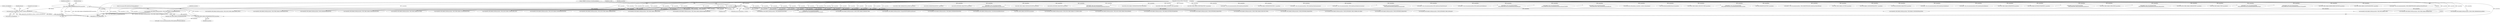 digraph "0_Android_560ccdb509a7b86186fac0fce1b25bd9a3e6a6e8_7@API" {
"1002105" [label="(Call,memcpy(&m_sIntraRefresh, pParam, sizeof(m_sIntraRefresh)))"];
"1002090" [label="(Call,* pParam =\n                     (OMX_VIDEO_PARAM_INTRAREFRESHTYPE*)paramData)"];
"1002092" [label="(Call,(OMX_VIDEO_PARAM_INTRAREFRESHTYPE*)paramData)"];
"1002084" [label="(Call,VALIDATE_OMX_PARAM_DATA(paramData, OMX_VIDEO_PARAM_INTRAREFRESHTYPE))"];
"1000131" [label="(Call,paramData == NULL)"];
"1000112" [label="(MethodParameterIn,OMX_IN OMX_PTR        paramData)"];
"1002727" [label="(Call,(QOMX_VIDEO_HIERARCHICALLAYERS*)paramData)"];
"1002260" [label="(Call,(QOMX_INDEXEXTRADATATYPE *)paramData)"];
"1002721" [label="(Call,VALIDATE_OMX_PARAM_DATA(paramData, QOMX_VIDEO_HIERARCHICALLAYERS))"];
"1002084" [label="(Call,VALIDATE_OMX_PARAM_DATA(paramData, OMX_VIDEO_PARAM_INTRAREFRESHTYPE))"];
"1000130" [label="(ControlStructure,if (paramData == NULL))"];
"1002792" [label="(Call,VALIDATE_OMX_PARAM_DATA(paramData, OMX_QCOM_VIDEO_PARAM_PERF_LEVEL))"];
"1000112" [label="(MethodParameterIn,OMX_IN OMX_PTR        paramData)"];
"1002549" [label="(Call,(QOMX_EXTNINDEX_PARAMTYPE*)paramData)"];
"1002252" [label="(Call,VALIDATE_OMX_PARAM_DATA(paramData, QOMX_INDEXEXTRADATATYPE))"];
"1002741" [label="(Call,handle->venc_set_param(paramData,\n (OMX_INDEXTYPE)OMX_QcomIndexHierarchicalStructure))"];
"1002054" [label="(Call,VALIDATE_OMX_PARAM_DATA(paramData, OMX_VIDEO_PARAM_ERRORCORRECTIONTYPE))"];
"1001246" [label="(Call,(OMX_VIDEO_PARAM_PROFILELEVELTYPE*)paramData)"];
"1002643" [label="(Call,(QOMX_EXTNINDEX_PARAMTYPE*)paramData)"];
"1002706" [label="(Call,handle->venc_set_param(paramData,\n                             (OMX_INDEXTYPE)OMX_QcomIndexParamH264AUDelimiter))"];
"1002483" [label="(Call,VALIDATE_OMX_PARAM_DATA(paramData, QOMX_VIDEO_PARAM_LTRMODE_TYPE))"];
"1002090" [label="(Call,* pParam =\n                     (OMX_VIDEO_PARAM_INTRAREFRESHTYPE*)paramData)"];
"1001979" [label="(Call,(OMX_QCOM_PARAM_PORTDEFINITIONTYPE*)paramData)"];
"1000132" [label="(Identifier,paramData)"];
"1000886" [label="(Call,(OMX_VIDEO_PARAM_H263TYPE*)paramData)"];
"1002111" [label="(ControlStructure,break;)"];
"1002489" [label="(Call,(QOMX_VIDEO_PARAM_LTRMODE_TYPE*)paramData)"];
"1002543" [label="(Call,VALIDATE_OMX_PARAM_DATA(paramData, QOMX_EXTNINDEX_PARAMTYPE))"];
"1000558" [label="(Call,(OMX_VIDEO_PARAM_PORTFORMATTYPE *)paramData)"];
"1000893" [label="(Call,handle->venc_set_param(paramData,OMX_IndexParamVideoH263))"];
"1000552" [label="(Call,VALIDATE_OMX_PARAM_DATA(paramData, OMX_VIDEO_PARAM_PORTFORMATTYPE))"];
"1002086" [label="(Identifier,OMX_VIDEO_PARAM_INTRAREFRESHTYPE)"];
"1000177" [label="(Call,(OMX_PARAM_PORTDEFINITIONTYPE *) paramData)"];
"1001882" [label="(Call,handle->venc_set_param(paramData, OMX_IndexParamVideoQuantization))"];
"1002067" [label="(Call,handle->venc_set_param(paramData, OMX_IndexParamVideoErrorCorrection))"];
"1002851" [label="(Call,handle->venc_set_param(paramData,\n                             (OMX_INDEXTYPE)QOMX_IndexParamVideoInitialQp))"];
"1001240" [label="(Call,VALIDATE_OMX_PARAM_DATA(paramData, OMX_VIDEO_PARAM_PROFILELEVELTYPE))"];
"1001862" [label="(Call,VALIDATE_OMX_PARAM_DATA(paramData, OMX_VIDEO_PARAM_QUANTIZATIONTYPE))"];
"1001920" [label="(Call,VALIDATE_OMX_PARAM_DATA(paramData, OMX_QCOM_VIDEO_PARAM_QPRANGETYPE))"];
"1000575" [label="(Call,handle->venc_set_param(paramData,OMX_IndexParamVideoPortFormat))"];
"1000752" [label="(Call,VALIDATE_OMX_PARAM_DATA(paramData, OMX_VIDEO_PARAM_MPEG4TYPE))"];
"1002105" [label="(Call,memcpy(&m_sIntraRefresh, pParam, sizeof(m_sIntraRefresh)))"];
"1000171" [label="(Call,VALIDATE_OMX_PARAM_DATA(paramData, OMX_PARAM_PORTDEFINITIONTYPE))"];
"1000451" [label="(Call,handle->venc_set_param(paramData,OMX_IndexParamPortDefinition))"];
"1001940" [label="(Call,handle->venc_set_param(paramData,\n (OMX_INDEXTYPE)OMX_QcomIndexParamVideoQPRange))"];
"1002686" [label="(Call,handle->venc_set_param(paramData,\n                             (OMX_INDEXTYPE)OMX_QcomIndexParamSequenceHeaderWithIDR))"];
"1002810" [label="(Call,VALIDATE_OMX_PARAM_DATA(paramData, OMX_QCOM_VIDEO_PARAM_VUI_TIMING_INFO))"];
"1001820" [label="(Call,VALIDATE_OMX_PARAM_DATA(paramData, OMX_PARAM_BUFFERSUPPLIERTYPE))"];
"1002833" [label="(Call,handle->venc_set_param(paramData,\n                             (OMX_INDEXTYPE) OMX_QcomIndexParamPeakBitrate))"];
"1002861" [label="(Call,memcpy(&m_sParamInitqp, paramData, sizeof(m_sParamInitqp)))"];
"1002120" [label="(Call,(StoreMetaDataInBuffersParams*)paramData)"];
"1000136" [label="(Literal,\"ERROR: Get Param in Invalid paramData\")"];
"1002519" [label="(Call,(QOMX_VIDEO_PARAM_LTRCOUNT_TYPE*)paramData)"];
"1000131" [label="(Call,paramData == NULL)"];
"1002637" [label="(Call,VALIDATE_OMX_PARAM_DATA(paramData, QOMX_EXTNINDEX_PARAMTYPE))"];
"1002613" [label="(Call,handle->venc_set_param(paramData,\n (OMX_INDEXTYPE)OMX_QcomIndexEnableSliceDeliveryMode))"];
"1002106" [label="(Call,&m_sIntraRefresh)"];
"1001786" [label="(Call,(OMX_PRIORITYMGMTTYPE*) paramData)"];
"1002109" [label="(Call,sizeof(m_sIntraRefresh))"];
"1002595" [label="(Call,VALIDATE_OMX_PARAM_DATA(paramData, QOMX_EXTNINDEX_PARAMTYPE))"];
"1001504" [label="(Call,VALIDATE_OMX_PARAM_DATA(paramData, OMX_PARAM_COMPONENTROLETYPE))"];
"1002494" [label="(Call,handle->venc_set_param(paramData, (OMX_INDEXTYPE)QOMX_IndexParamVideoLTRMode))"];
"1002092" [label="(Call,(OMX_VIDEO_PARAM_INTRAREFRESHTYPE*)paramData)"];
"1000142" [label="(Identifier,m_state)"];
"1000929" [label="(Call,(OMX_VIDEO_PARAM_AVCTYPE*)paramData)"];
"1001510" [label="(Call,(OMX_PARAM_COMPONENTROLETYPE *) paramData)"];
"1000660" [label="(Call,VALIDATE_OMX_PARAM_DATA(paramData, OMX_PORT_PARAM_TYPE))"];
"1000923" [label="(Call,VALIDATE_OMX_PARAM_DATA(paramData, OMX_VIDEO_PARAM_AVCTYPE))"];
"1002601" [label="(Call,(QOMX_EXTNINDEX_PARAMTYPE*)paramData)"];
"1000687" [label="(Call,handle->venc_set_param(paramData,OMX_IndexParamVideoBitrate))"];
"1002701" [label="(Call,VALIDATE_OMX_PARAM_DATA(paramData, OMX_QCOM_VIDEO_CONFIG_H264_AUD))"];
"1002091" [label="(Identifier,pParam)"];
"1000276" [label="(Call,handle->venc_set_param(paramData,OMX_IndexParamPortDefinition))"];
"1000680" [label="(Call,(OMX_VIDEO_PARAM_BITRATETYPE*)paramData)"];
"1002088" [label="(Literal,\"set_param:OMX_IndexParamVideoIntraRefresh\")"];
"1001828" [label="(Call,(OMX_PARAM_BUFFERSUPPLIERTYPE*) paramData)"];
"1001973" [label="(Call,VALIDATE_OMX_PARAM_DATA(paramData, OMX_QCOM_PARAM_PORTDEFINITIONTYPE))"];
"1002097" [label="(Call,handle->venc_set_param(paramData,OMX_IndexParamVideoIntraRefresh))"];
"1001769" [label="(Call,VALIDATE_OMX_PARAM_DATA(paramData, OMX_PRIORITYMGMTTYPE))"];
"1002872" [label="(Call,handle->venc_set_param(paramData,\n (OMX_INDEXTYPE) OMX_QcomIndexParamSetMVSearchrange))"];
"1002681" [label="(Call,VALIDATE_OMX_PARAM_DATA(paramData, PrependSPSPPSToIDRFramesParams))"];
"1002797" [label="(Call,handle->venc_set_param(paramData,\n                             (OMX_INDEXTYPE) OMX_QcomIndexParamPerfLevel))"];
"1002114" [label="(Call,VALIDATE_OMX_PARAM_DATA(paramData, StoreMetaDataInBuffersParams))"];
"1002828" [label="(Call,VALIDATE_OMX_PARAM_DATA(paramData, OMX_QCOM_VIDEO_PARAM_PEAK_BITRATE))"];
"1000758" [label="(Call,(OMX_VIDEO_PARAM_MPEG4TYPE*)paramData)"];
"1002108" [label="(Identifier,pParam)"];
"1002890" [label="(Call,handle->venc_set_param(paramData,\n                          (OMX_INDEXTYPE)OMX_QcomIndexParamVideoHybridHierpMode))"];
"1002094" [label="(Identifier,paramData)"];
"1001928" [label="(Call,(OMX_QCOM_VIDEO_PARAM_QPRANGETYPE*) paramData)"];
"1002513" [label="(Call,VALIDATE_OMX_PARAM_DATA(paramData, QOMX_VIDEO_PARAM_LTRCOUNT_TYPE))"];
"1002083" [label="(Block,)"];
"1002885" [label="(Call,VALIDATE_OMX_PARAM_DATA(paramData, QOMX_EXTNINDEX_VIDEO_HYBRID_HP_MODE))"];
"1000666" [label="(Call,(OMX_PORT_PARAM_TYPE*)(paramData))"];
"1000133" [label="(Identifier,NULL)"];
"1002846" [label="(Call,VALIDATE_OMX_PARAM_DATA(paramData, QOMX_EXTNINDEX_VIDEO_INITIALQP))"];
"1002085" [label="(Identifier,paramData)"];
"1000674" [label="(Call,VALIDATE_OMX_PARAM_DATA(paramData, OMX_VIDEO_PARAM_BITRATETYPE))"];
"1002657" [label="(Call,handle->venc_set_param(paramData,\n (OMX_INDEXTYPE)OMX_QcomIndexEnableH263PlusPType))"];
"1002815" [label="(Call,handle->venc_set_param(paramData,\n                             (OMX_INDEXTYPE) OMX_QcomIndexParamH264VUITimingInfo))"];
"1002062" [label="(Call,(OMX_VIDEO_PARAM_ERRORCORRECTIONTYPE*)paramData)"];
"1002913" [label="(MethodReturn,OMX_ERRORTYPE)"];
"1001870" [label="(Call,(OMX_VIDEO_PARAM_QUANTIZATIONTYPE*) paramData)"];
"1002098" [label="(Identifier,paramData)"];
"1002524" [label="(Call,handle->venc_set_param(paramData, (OMX_INDEXTYPE)QOMX_IndexParamVideoLTRCount))"];
"1002105" -> "1002083"  [label="AST: "];
"1002105" -> "1002109"  [label="CFG: "];
"1002106" -> "1002105"  [label="AST: "];
"1002108" -> "1002105"  [label="AST: "];
"1002109" -> "1002105"  [label="AST: "];
"1002111" -> "1002105"  [label="CFG: "];
"1002105" -> "1002913"  [label="DDG: pParam"];
"1002105" -> "1002913"  [label="DDG: &m_sIntraRefresh"];
"1002105" -> "1002913"  [label="DDG: memcpy(&m_sIntraRefresh, pParam, sizeof(m_sIntraRefresh))"];
"1002090" -> "1002105"  [label="DDG: pParam"];
"1002090" -> "1002083"  [label="AST: "];
"1002090" -> "1002092"  [label="CFG: "];
"1002091" -> "1002090"  [label="AST: "];
"1002092" -> "1002090"  [label="AST: "];
"1002098" -> "1002090"  [label="CFG: "];
"1002090" -> "1002913"  [label="DDG: pParam"];
"1002090" -> "1002913"  [label="DDG: (OMX_VIDEO_PARAM_INTRAREFRESHTYPE*)paramData"];
"1002092" -> "1002090"  [label="DDG: paramData"];
"1002092" -> "1002094"  [label="CFG: "];
"1002093" -> "1002092"  [label="AST: "];
"1002094" -> "1002092"  [label="AST: "];
"1002084" -> "1002092"  [label="DDG: paramData"];
"1000112" -> "1002092"  [label="DDG: paramData"];
"1002092" -> "1002097"  [label="DDG: paramData"];
"1002084" -> "1002083"  [label="AST: "];
"1002084" -> "1002086"  [label="CFG: "];
"1002085" -> "1002084"  [label="AST: "];
"1002086" -> "1002084"  [label="AST: "];
"1002088" -> "1002084"  [label="CFG: "];
"1002084" -> "1002913"  [label="DDG: VALIDATE_OMX_PARAM_DATA(paramData, OMX_VIDEO_PARAM_INTRAREFRESHTYPE)"];
"1002084" -> "1002913"  [label="DDG: OMX_VIDEO_PARAM_INTRAREFRESHTYPE"];
"1000131" -> "1002084"  [label="DDG: paramData"];
"1000112" -> "1002084"  [label="DDG: paramData"];
"1000131" -> "1000130"  [label="AST: "];
"1000131" -> "1000133"  [label="CFG: "];
"1000132" -> "1000131"  [label="AST: "];
"1000133" -> "1000131"  [label="AST: "];
"1000136" -> "1000131"  [label="CFG: "];
"1000142" -> "1000131"  [label="CFG: "];
"1000131" -> "1002913"  [label="DDG: paramData"];
"1000131" -> "1002913"  [label="DDG: NULL"];
"1000131" -> "1002913"  [label="DDG: paramData == NULL"];
"1000112" -> "1000131"  [label="DDG: paramData"];
"1000131" -> "1000171"  [label="DDG: paramData"];
"1000131" -> "1000552"  [label="DDG: paramData"];
"1000131" -> "1000660"  [label="DDG: paramData"];
"1000131" -> "1000674"  [label="DDG: paramData"];
"1000131" -> "1000752"  [label="DDG: paramData"];
"1000131" -> "1000886"  [label="DDG: paramData"];
"1000131" -> "1000923"  [label="DDG: paramData"];
"1000131" -> "1001240"  [label="DDG: paramData"];
"1000131" -> "1001504"  [label="DDG: paramData"];
"1000131" -> "1001769"  [label="DDG: paramData"];
"1000131" -> "1001820"  [label="DDG: paramData"];
"1000131" -> "1001862"  [label="DDG: paramData"];
"1000131" -> "1001920"  [label="DDG: paramData"];
"1000131" -> "1001973"  [label="DDG: paramData"];
"1000131" -> "1002054"  [label="DDG: paramData"];
"1000131" -> "1002114"  [label="DDG: paramData"];
"1000131" -> "1002252"  [label="DDG: paramData"];
"1000131" -> "1002483"  [label="DDG: paramData"];
"1000131" -> "1002513"  [label="DDG: paramData"];
"1000131" -> "1002543"  [label="DDG: paramData"];
"1000131" -> "1002595"  [label="DDG: paramData"];
"1000131" -> "1002637"  [label="DDG: paramData"];
"1000131" -> "1002681"  [label="DDG: paramData"];
"1000131" -> "1002701"  [label="DDG: paramData"];
"1000131" -> "1002721"  [label="DDG: paramData"];
"1000131" -> "1002792"  [label="DDG: paramData"];
"1000131" -> "1002810"  [label="DDG: paramData"];
"1000131" -> "1002828"  [label="DDG: paramData"];
"1000131" -> "1002846"  [label="DDG: paramData"];
"1000131" -> "1002872"  [label="DDG: paramData"];
"1000131" -> "1002885"  [label="DDG: paramData"];
"1000112" -> "1000109"  [label="AST: "];
"1000112" -> "1002913"  [label="DDG: paramData"];
"1000112" -> "1000171"  [label="DDG: paramData"];
"1000112" -> "1000177"  [label="DDG: paramData"];
"1000112" -> "1000276"  [label="DDG: paramData"];
"1000112" -> "1000451"  [label="DDG: paramData"];
"1000112" -> "1000552"  [label="DDG: paramData"];
"1000112" -> "1000558"  [label="DDG: paramData"];
"1000112" -> "1000575"  [label="DDG: paramData"];
"1000112" -> "1000660"  [label="DDG: paramData"];
"1000112" -> "1000666"  [label="DDG: paramData"];
"1000112" -> "1000674"  [label="DDG: paramData"];
"1000112" -> "1000680"  [label="DDG: paramData"];
"1000112" -> "1000687"  [label="DDG: paramData"];
"1000112" -> "1000752"  [label="DDG: paramData"];
"1000112" -> "1000758"  [label="DDG: paramData"];
"1000112" -> "1000886"  [label="DDG: paramData"];
"1000112" -> "1000893"  [label="DDG: paramData"];
"1000112" -> "1000923"  [label="DDG: paramData"];
"1000112" -> "1000929"  [label="DDG: paramData"];
"1000112" -> "1001240"  [label="DDG: paramData"];
"1000112" -> "1001246"  [label="DDG: paramData"];
"1000112" -> "1001504"  [label="DDG: paramData"];
"1000112" -> "1001510"  [label="DDG: paramData"];
"1000112" -> "1001769"  [label="DDG: paramData"];
"1000112" -> "1001786"  [label="DDG: paramData"];
"1000112" -> "1001820"  [label="DDG: paramData"];
"1000112" -> "1001828"  [label="DDG: paramData"];
"1000112" -> "1001862"  [label="DDG: paramData"];
"1000112" -> "1001870"  [label="DDG: paramData"];
"1000112" -> "1001882"  [label="DDG: paramData"];
"1000112" -> "1001920"  [label="DDG: paramData"];
"1000112" -> "1001928"  [label="DDG: paramData"];
"1000112" -> "1001940"  [label="DDG: paramData"];
"1000112" -> "1001973"  [label="DDG: paramData"];
"1000112" -> "1001979"  [label="DDG: paramData"];
"1000112" -> "1002054"  [label="DDG: paramData"];
"1000112" -> "1002062"  [label="DDG: paramData"];
"1000112" -> "1002067"  [label="DDG: paramData"];
"1000112" -> "1002097"  [label="DDG: paramData"];
"1000112" -> "1002114"  [label="DDG: paramData"];
"1000112" -> "1002120"  [label="DDG: paramData"];
"1000112" -> "1002252"  [label="DDG: paramData"];
"1000112" -> "1002260"  [label="DDG: paramData"];
"1000112" -> "1002483"  [label="DDG: paramData"];
"1000112" -> "1002489"  [label="DDG: paramData"];
"1000112" -> "1002494"  [label="DDG: paramData"];
"1000112" -> "1002513"  [label="DDG: paramData"];
"1000112" -> "1002519"  [label="DDG: paramData"];
"1000112" -> "1002524"  [label="DDG: paramData"];
"1000112" -> "1002543"  [label="DDG: paramData"];
"1000112" -> "1002549"  [label="DDG: paramData"];
"1000112" -> "1002595"  [label="DDG: paramData"];
"1000112" -> "1002601"  [label="DDG: paramData"];
"1000112" -> "1002613"  [label="DDG: paramData"];
"1000112" -> "1002637"  [label="DDG: paramData"];
"1000112" -> "1002643"  [label="DDG: paramData"];
"1000112" -> "1002657"  [label="DDG: paramData"];
"1000112" -> "1002681"  [label="DDG: paramData"];
"1000112" -> "1002686"  [label="DDG: paramData"];
"1000112" -> "1002701"  [label="DDG: paramData"];
"1000112" -> "1002706"  [label="DDG: paramData"];
"1000112" -> "1002721"  [label="DDG: paramData"];
"1000112" -> "1002727"  [label="DDG: paramData"];
"1000112" -> "1002741"  [label="DDG: paramData"];
"1000112" -> "1002792"  [label="DDG: paramData"];
"1000112" -> "1002797"  [label="DDG: paramData"];
"1000112" -> "1002810"  [label="DDG: paramData"];
"1000112" -> "1002815"  [label="DDG: paramData"];
"1000112" -> "1002828"  [label="DDG: paramData"];
"1000112" -> "1002833"  [label="DDG: paramData"];
"1000112" -> "1002846"  [label="DDG: paramData"];
"1000112" -> "1002851"  [label="DDG: paramData"];
"1000112" -> "1002861"  [label="DDG: paramData"];
"1000112" -> "1002872"  [label="DDG: paramData"];
"1000112" -> "1002885"  [label="DDG: paramData"];
"1000112" -> "1002890"  [label="DDG: paramData"];
}
